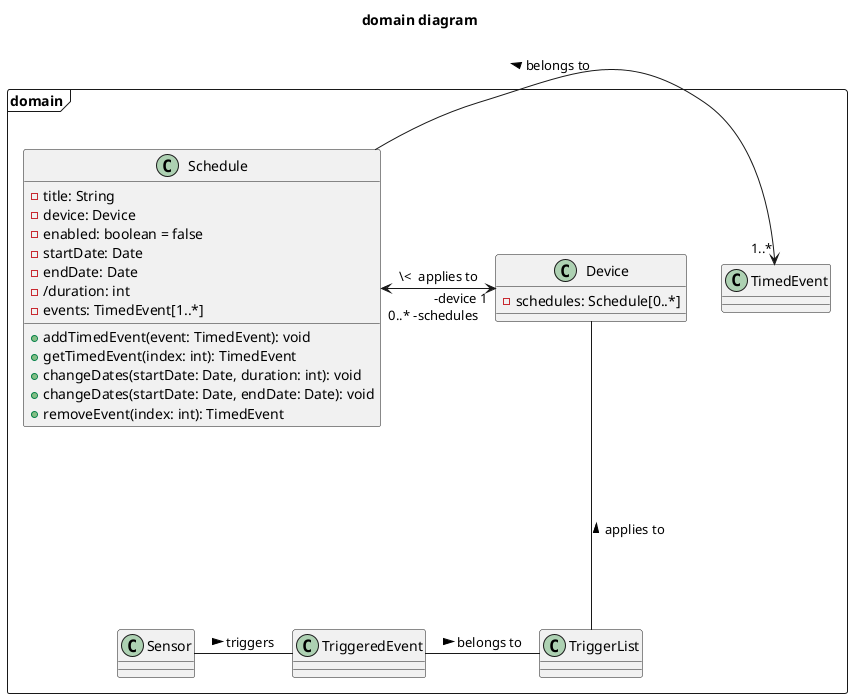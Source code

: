@startuml

title domain diagram

package domain <<Frame >> {

  'An electrical device tha is controlled by home automation system.
  class Device {
    -schedules: Schedule[0..*]
  }

  'A collection of timed events.
  class Schedule {
    -title: String
    -device: Device
    -enabled: boolean = false
    -startDate: Date
    -endDate: Date
    'Duration is the number of days betwen startDate and endDate inclusive.
    ' / denotes that duration is derived
    -/duration: int
    -events: TimedEvent[1..*]

    'Methods
    +addTimedEvent(event: TimedEvent): void
    +getTimedEvent(index: int): TimedEvent
    +changeDates(startDate: Date, duration: int): void
    +changeDates(startDate: Date, endDate: Date): void
    +removeEvent(index: int): TimedEvent

  }

  'Something that happens at a point in time.
  class TimedEvent

  'An electrical sensor device
  class Sensor

  'An event triggered by sensor
  class TriggeredEvent

  'A collection of triggered events
  class TriggerList


  'Class Relationships
  ' - means association
  ' "1..*" means multiplicity
  ' < or > after cmment of the association adds directed triangle
  TimedEvent "1..*" <-l Schedule :   belongs to >
  Sensor --r TriggeredEvent : triggers >
  TriggeredEvent --r TriggerList : belongs to >
  TriggerList ----u Device : applies to >
  Device "-device 1" <--l> "\n0..* -schedules" Schedule : \<  applies to





}

@enduml
